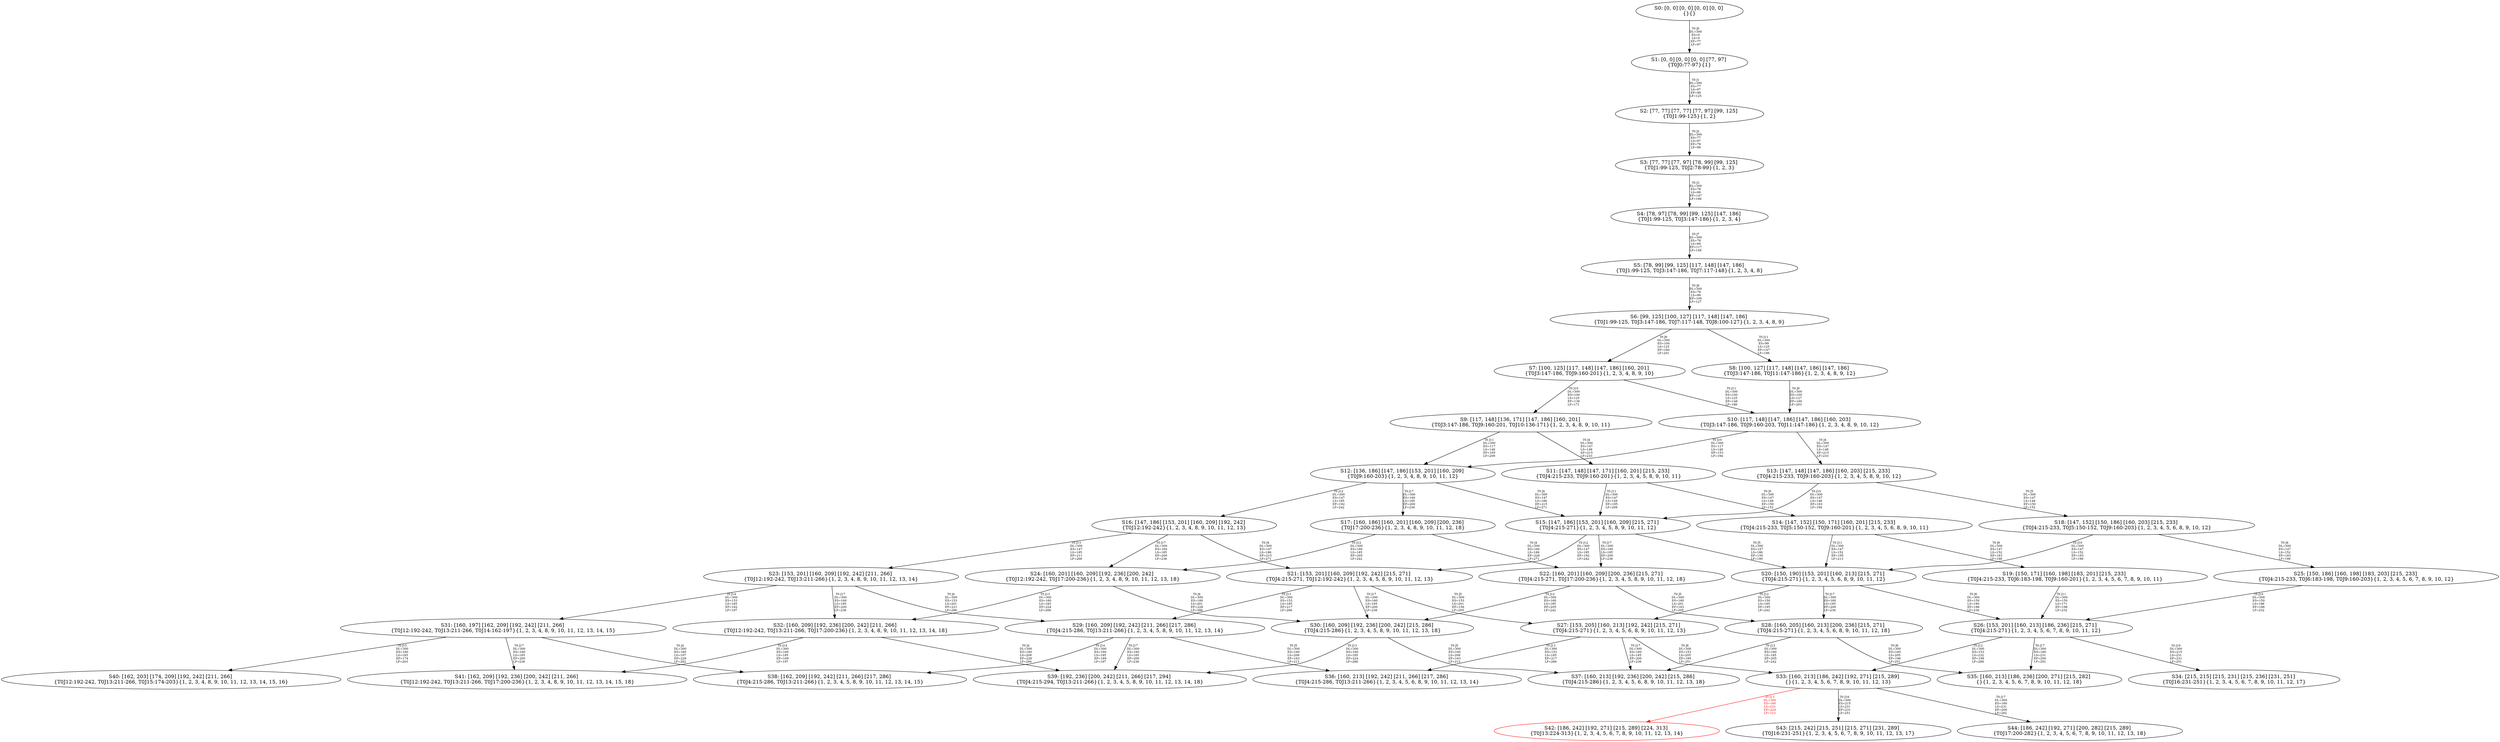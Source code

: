 digraph {
	S0[label="S0: [0, 0] [0, 0] [0, 0] [0, 0] \n{}{}"];
	S1[label="S1: [0, 0] [0, 0] [0, 0] [77, 97] \n{T0J0:77-97}{1}"];
	S2[label="S2: [77, 77] [77, 77] [77, 97] [99, 125] \n{T0J1:99-125}{1, 2}"];
	S3[label="S3: [77, 77] [77, 97] [78, 99] [99, 125] \n{T0J1:99-125, T0J2:78-99}{1, 2, 3}"];
	S4[label="S4: [78, 97] [78, 99] [99, 125] [147, 186] \n{T0J1:99-125, T0J3:147-186}{1, 2, 3, 4}"];
	S5[label="S5: [78, 99] [99, 125] [117, 148] [147, 186] \n{T0J1:99-125, T0J3:147-186, T0J7:117-148}{1, 2, 3, 4, 8}"];
	S6[label="S6: [99, 125] [100, 127] [117, 148] [147, 186] \n{T0J1:99-125, T0J3:147-186, T0J7:117-148, T0J8:100-127}{1, 2, 3, 4, 8, 9}"];
	S7[label="S7: [100, 125] [117, 148] [147, 186] [160, 201] \n{T0J3:147-186, T0J9:160-201}{1, 2, 3, 4, 8, 9, 10}"];
	S8[label="S8: [100, 127] [117, 148] [147, 186] [147, 186] \n{T0J3:147-186, T0J11:147-186}{1, 2, 3, 4, 8, 9, 12}"];
	S9[label="S9: [117, 148] [136, 171] [147, 186] [160, 201] \n{T0J3:147-186, T0J9:160-201, T0J10:136-171}{1, 2, 3, 4, 8, 9, 10, 11}"];
	S10[label="S10: [117, 148] [147, 186] [147, 186] [160, 203] \n{T0J3:147-186, T0J9:160-203, T0J11:147-186}{1, 2, 3, 4, 8, 9, 10, 12}"];
	S11[label="S11: [147, 148] [147, 171] [160, 201] [215, 233] \n{T0J4:215-233, T0J9:160-201}{1, 2, 3, 4, 5, 8, 9, 10, 11}"];
	S12[label="S12: [136, 186] [147, 186] [153, 201] [160, 209] \n{T0J9:160-203}{1, 2, 3, 4, 8, 9, 10, 11, 12}"];
	S13[label="S13: [147, 148] [147, 186] [160, 203] [215, 233] \n{T0J4:215-233, T0J9:160-203}{1, 2, 3, 4, 5, 8, 9, 10, 12}"];
	S14[label="S14: [147, 152] [150, 171] [160, 201] [215, 233] \n{T0J4:215-233, T0J5:150-152, T0J9:160-201}{1, 2, 3, 4, 5, 6, 8, 9, 10, 11}"];
	S15[label="S15: [147, 186] [153, 201] [160, 209] [215, 271] \n{T0J4:215-271}{1, 2, 3, 4, 5, 8, 9, 10, 11, 12}"];
	S16[label="S16: [147, 186] [153, 201] [160, 209] [192, 242] \n{T0J12:192-242}{1, 2, 3, 4, 8, 9, 10, 11, 12, 13}"];
	S17[label="S17: [160, 186] [160, 201] [160, 209] [200, 236] \n{T0J17:200-236}{1, 2, 3, 4, 8, 9, 10, 11, 12, 18}"];
	S18[label="S18: [147, 152] [150, 186] [160, 203] [215, 233] \n{T0J4:215-233, T0J5:150-152, T0J9:160-203}{1, 2, 3, 4, 5, 6, 8, 9, 10, 12}"];
	S19[label="S19: [150, 171] [160, 198] [183, 201] [215, 233] \n{T0J4:215-233, T0J6:183-198, T0J9:160-201}{1, 2, 3, 4, 5, 6, 7, 8, 9, 10, 11}"];
	S20[label="S20: [150, 190] [153, 201] [160, 213] [215, 271] \n{T0J4:215-271}{1, 2, 3, 4, 5, 6, 8, 9, 10, 11, 12}"];
	S21[label="S21: [153, 201] [160, 209] [192, 242] [215, 271] \n{T0J4:215-271, T0J12:192-242}{1, 2, 3, 4, 5, 8, 9, 10, 11, 12, 13}"];
	S22[label="S22: [160, 201] [160, 209] [200, 236] [215, 271] \n{T0J4:215-271, T0J17:200-236}{1, 2, 3, 4, 5, 8, 9, 10, 11, 12, 18}"];
	S23[label="S23: [153, 201] [160, 209] [192, 242] [211, 266] \n{T0J12:192-242, T0J13:211-266}{1, 2, 3, 4, 8, 9, 10, 11, 12, 13, 14}"];
	S24[label="S24: [160, 201] [160, 209] [192, 236] [200, 242] \n{T0J12:192-242, T0J17:200-236}{1, 2, 3, 4, 8, 9, 10, 11, 12, 13, 18}"];
	S25[label="S25: [150, 186] [160, 198] [183, 203] [215, 233] \n{T0J4:215-233, T0J6:183-198, T0J9:160-203}{1, 2, 3, 4, 5, 6, 7, 8, 9, 10, 12}"];
	S26[label="S26: [153, 201] [160, 213] [186, 236] [215, 271] \n{T0J4:215-271}{1, 2, 3, 4, 5, 6, 7, 8, 9, 10, 11, 12}"];
	S27[label="S27: [153, 205] [160, 213] [192, 242] [215, 271] \n{T0J4:215-271}{1, 2, 3, 4, 5, 6, 8, 9, 10, 11, 12, 13}"];
	S28[label="S28: [160, 205] [160, 213] [200, 236] [215, 271] \n{T0J4:215-271}{1, 2, 3, 4, 5, 6, 8, 9, 10, 11, 12, 18}"];
	S29[label="S29: [160, 209] [192, 242] [211, 266] [217, 286] \n{T0J4:215-286, T0J13:211-266}{1, 2, 3, 4, 5, 8, 9, 10, 11, 12, 13, 14}"];
	S30[label="S30: [160, 209] [192, 236] [200, 242] [215, 286] \n{T0J4:215-286}{1, 2, 3, 4, 5, 8, 9, 10, 11, 12, 13, 18}"];
	S31[label="S31: [160, 197] [162, 209] [192, 242] [211, 266] \n{T0J12:192-242, T0J13:211-266, T0J14:162-197}{1, 2, 3, 4, 8, 9, 10, 11, 12, 13, 14, 15}"];
	S32[label="S32: [160, 209] [192, 236] [200, 242] [211, 266] \n{T0J12:192-242, T0J13:211-266, T0J17:200-236}{1, 2, 3, 4, 8, 9, 10, 11, 12, 13, 14, 18}"];
	S33[label="S33: [160, 213] [186, 242] [192, 271] [215, 289] \n{}{1, 2, 3, 4, 5, 6, 7, 8, 9, 10, 11, 12, 13}"];
	S34[label="S34: [215, 215] [215, 231] [215, 236] [231, 251] \n{T0J16:231-251}{1, 2, 3, 4, 5, 6, 7, 8, 9, 10, 11, 12, 17}"];
	S35[label="S35: [160, 213] [186, 236] [200, 271] [215, 282] \n{}{1, 2, 3, 4, 5, 6, 7, 8, 9, 10, 11, 12, 18}"];
	S36[label="S36: [160, 213] [192, 242] [211, 266] [217, 286] \n{T0J4:215-286, T0J13:211-266}{1, 2, 3, 4, 5, 6, 8, 9, 10, 11, 12, 13, 14}"];
	S37[label="S37: [160, 213] [192, 236] [200, 242] [215, 286] \n{T0J4:215-286}{1, 2, 3, 4, 5, 6, 8, 9, 10, 11, 12, 13, 18}"];
	S38[label="S38: [162, 209] [192, 242] [211, 266] [217, 286] \n{T0J4:215-286, T0J13:211-266}{1, 2, 3, 4, 5, 8, 9, 10, 11, 12, 13, 14, 15}"];
	S39[label="S39: [192, 236] [200, 242] [211, 266] [217, 294] \n{T0J4:215-294, T0J13:211-266}{1, 2, 3, 4, 5, 8, 9, 10, 11, 12, 13, 14, 18}"];
	S40[label="S40: [162, 203] [174, 209] [192, 242] [211, 266] \n{T0J12:192-242, T0J13:211-266, T0J15:174-203}{1, 2, 3, 4, 8, 9, 10, 11, 12, 13, 14, 15, 16}"];
	S41[label="S41: [162, 209] [192, 236] [200, 242] [211, 266] \n{T0J12:192-242, T0J13:211-266, T0J17:200-236}{1, 2, 3, 4, 8, 9, 10, 11, 12, 13, 14, 15, 18}"];
	S42[label="S42: [186, 242] [192, 271] [215, 289] [224, 313] \n{T0J13:224-313}{1, 2, 3, 4, 5, 6, 7, 8, 9, 10, 11, 12, 13, 14}"];
	S43[label="S43: [215, 242] [215, 251] [215, 271] [231, 289] \n{T0J16:231-251}{1, 2, 3, 4, 5, 6, 7, 8, 9, 10, 11, 12, 13, 17}"];
	S44[label="S44: [186, 242] [192, 271] [200, 282] [215, 289] \n{T0J17:200-282}{1, 2, 3, 4, 5, 6, 7, 8, 9, 10, 11, 12, 13, 18}"];
	S0 -> S1[label="T0 J0\nDL=300\nES=0\nLS=0\nEF=77\nLF=97",fontsize=8];
	S1 -> S2[label="T0 J1\nDL=300\nES=77\nLS=97\nEF=99\nLF=125",fontsize=8];
	S2 -> S3[label="T0 J2\nDL=300\nES=77\nLS=97\nEF=78\nLF=99",fontsize=8];
	S3 -> S4[label="T0 J3\nDL=300\nES=78\nLS=99\nEF=147\nLF=186",fontsize=8];
	S4 -> S5[label="T0 J7\nDL=300\nES=78\nLS=99\nEF=117\nLF=148",fontsize=8];
	S5 -> S6[label="T0 J8\nDL=300\nES=78\nLS=99\nEF=100\nLF=127",fontsize=8];
	S6 -> S7[label="T0 J9\nDL=300\nES=100\nLS=125\nEF=160\nLF=201",fontsize=8];
	S6 -> S8[label="T0 J11\nDL=300\nES=99\nLS=125\nEF=147\nLF=186",fontsize=8];
	S7 -> S9[label="T0 J10\nDL=300\nES=100\nLS=125\nEF=136\nLF=171",fontsize=8];
	S7 -> S10[label="T0 J11\nDL=300\nES=100\nLS=125\nEF=148\nLF=186",fontsize=8];
	S8 -> S10[label="T0 J9\nDL=300\nES=100\nLS=127\nEF=160\nLF=203",fontsize=8];
	S9 -> S11[label="T0 J4\nDL=300\nES=147\nLS=148\nEF=215\nLF=233",fontsize=8];
	S9 -> S12[label="T0 J11\nDL=300\nES=117\nLS=148\nEF=165\nLF=209",fontsize=8];
	S10 -> S13[label="T0 J4\nDL=300\nES=147\nLS=148\nEF=215\nLF=233",fontsize=8];
	S10 -> S12[label="T0 J10\nDL=300\nES=117\nLS=148\nEF=153\nLF=194",fontsize=8];
	S11 -> S14[label="T0 J5\nDL=300\nES=147\nLS=148\nEF=150\nLF=152",fontsize=8];
	S11 -> S15[label="T0 J11\nDL=300\nES=147\nLS=148\nEF=195\nLF=209",fontsize=8];
	S12 -> S15[label="T0 J4\nDL=300\nES=147\nLS=186\nEF=215\nLF=271",fontsize=8];
	S12 -> S16[label="T0 J12\nDL=300\nES=147\nLS=185\nEF=192\nLF=242",fontsize=8];
	S12 -> S17[label="T0 J17\nDL=300\nES=160\nLS=185\nEF=200\nLF=236",fontsize=8];
	S13 -> S18[label="T0 J5\nDL=300\nES=147\nLS=148\nEF=150\nLF=152",fontsize=8];
	S13 -> S15[label="T0 J10\nDL=300\nES=147\nLS=148\nEF=183\nLF=194",fontsize=8];
	S14 -> S19[label="T0 J6\nDL=300\nES=147\nLS=152\nEF=183\nLF=198",fontsize=8];
	S14 -> S20[label="T0 J11\nDL=300\nES=147\nLS=152\nEF=195\nLF=213",fontsize=8];
	S15 -> S20[label="T0 J5\nDL=300\nES=147\nLS=186\nEF=150\nLF=190",fontsize=8];
	S15 -> S21[label="T0 J12\nDL=300\nES=147\nLS=185\nEF=192\nLF=242",fontsize=8];
	S15 -> S22[label="T0 J17\nDL=300\nES=160\nLS=185\nEF=200\nLF=236",fontsize=8];
	S16 -> S21[label="T0 J4\nDL=300\nES=147\nLS=186\nEF=215\nLF=271",fontsize=8];
	S16 -> S23[label="T0 J13\nDL=300\nES=147\nLS=185\nEF=211\nLF=266",fontsize=8];
	S16 -> S24[label="T0 J17\nDL=300\nES=160\nLS=185\nEF=200\nLF=236",fontsize=8];
	S17 -> S22[label="T0 J4\nDL=300\nES=160\nLS=186\nEF=228\nLF=271",fontsize=8];
	S17 -> S24[label="T0 J12\nDL=300\nES=160\nLS=185\nEF=205\nLF=242",fontsize=8];
	S18 -> S25[label="T0 J6\nDL=300\nES=147\nLS=152\nEF=183\nLF=198",fontsize=8];
	S18 -> S20[label="T0 J10\nDL=300\nES=147\nLS=152\nEF=183\nLF=198",fontsize=8];
	S19 -> S26[label="T0 J11\nDL=300\nES=150\nLS=171\nEF=198\nLF=232",fontsize=8];
	S20 -> S26[label="T0 J6\nDL=300\nES=150\nLS=190\nEF=186\nLF=236",fontsize=8];
	S20 -> S27[label="T0 J12\nDL=300\nES=150\nLS=185\nEF=195\nLF=242",fontsize=8];
	S20 -> S28[label="T0 J17\nDL=300\nES=160\nLS=185\nEF=200\nLF=236",fontsize=8];
	S21 -> S27[label="T0 J5\nDL=300\nES=153\nLS=201\nEF=156\nLF=205",fontsize=8];
	S21 -> S29[label="T0 J13\nDL=300\nES=153\nLS=185\nEF=217\nLF=266",fontsize=8];
	S21 -> S30[label="T0 J17\nDL=300\nES=160\nLS=185\nEF=200\nLF=236",fontsize=8];
	S22 -> S28[label="T0 J5\nDL=300\nES=160\nLS=201\nEF=163\nLF=205",fontsize=8];
	S22 -> S30[label="T0 J12\nDL=300\nES=160\nLS=185\nEF=205\nLF=242",fontsize=8];
	S23 -> S29[label="T0 J4\nDL=300\nES=153\nLS=201\nEF=221\nLF=286",fontsize=8];
	S23 -> S31[label="T0 J14\nDL=300\nES=153\nLS=185\nEF=162\nLF=197",fontsize=8];
	S23 -> S32[label="T0 J17\nDL=300\nES=160\nLS=185\nEF=200\nLF=236",fontsize=8];
	S24 -> S30[label="T0 J4\nDL=300\nES=160\nLS=201\nEF=228\nLF=286",fontsize=8];
	S24 -> S32[label="T0 J13\nDL=300\nES=160\nLS=185\nEF=224\nLF=266",fontsize=8];
	S25 -> S26[label="T0 J10\nDL=300\nES=150\nLS=186\nEF=186\nLF=232",fontsize=8];
	S26 -> S33[label="T0 J12\nDL=300\nES=153\nLS=232\nEF=198\nLF=289",fontsize=8];
	S26 -> S34[label="T0 J16\nDL=300\nES=215\nLS=231\nEF=231\nLF=251",fontsize=8];
	S26 -> S35[label="T0 J17\nDL=300\nES=160\nLS=231\nEF=200\nLF=282",fontsize=8];
	S27 -> S33[label="T0 J6\nDL=300\nES=153\nLS=205\nEF=189\nLF=251",fontsize=8];
	S27 -> S36[label="T0 J13\nDL=300\nES=153\nLS=185\nEF=217\nLF=266",fontsize=8];
	S27 -> S37[label="T0 J17\nDL=300\nES=160\nLS=185\nEF=200\nLF=236",fontsize=8];
	S28 -> S35[label="T0 J6\nDL=300\nES=160\nLS=205\nEF=196\nLF=251",fontsize=8];
	S28 -> S37[label="T0 J12\nDL=300\nES=160\nLS=185\nEF=205\nLF=242",fontsize=8];
	S29 -> S36[label="T0 J5\nDL=300\nES=160\nLS=209\nEF=163\nLF=213",fontsize=8];
	S29 -> S38[label="T0 J14\nDL=300\nES=160\nLS=185\nEF=169\nLF=197",fontsize=8];
	S29 -> S39[label="T0 J17\nDL=300\nES=160\nLS=185\nEF=200\nLF=236",fontsize=8];
	S30 -> S37[label="T0 J5\nDL=300\nES=160\nLS=209\nEF=163\nLF=213",fontsize=8];
	S30 -> S39[label="T0 J13\nDL=300\nES=160\nLS=185\nEF=224\nLF=266",fontsize=8];
	S31 -> S38[label="T0 J4\nDL=300\nES=160\nLS=197\nEF=228\nLF=282",fontsize=8];
	S31 -> S40[label="T0 J15\nDL=300\nES=160\nLS=185\nEF=174\nLF=203",fontsize=8];
	S31 -> S41[label="T0 J17\nDL=300\nES=160\nLS=185\nEF=200\nLF=236",fontsize=8];
	S32 -> S39[label="T0 J4\nDL=300\nES=160\nLS=209\nEF=228\nLF=294",fontsize=8];
	S32 -> S41[label="T0 J14\nDL=300\nES=160\nLS=185\nEF=169\nLF=197",fontsize=8];
	S33 -> S42[label="T0 J13\nDL=300\nES=160\nLS=232\nEF=224\nLF=313",color=Red,fontcolor=Red,fontsize=8];
S42[color=Red];
	S33 -> S43[label="T0 J16\nDL=300\nES=215\nLS=231\nEF=231\nLF=251",fontsize=8];
	S33 -> S44[label="T0 J17\nDL=300\nES=160\nLS=231\nEF=200\nLF=282",fontsize=8];
}

